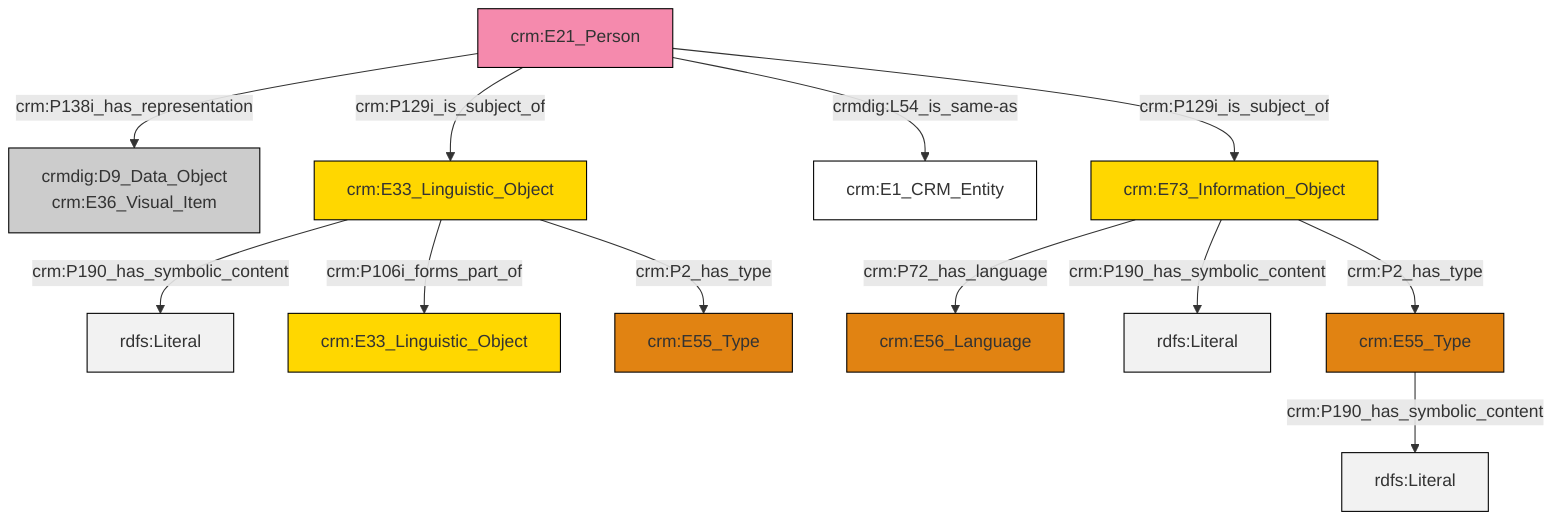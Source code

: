 graph TD
classDef Literal fill:#f2f2f2,stroke:#000000;
classDef CRM_Entity fill:#FFFFFF,stroke:#000000;
classDef Temporal_Entity fill:#00C9E6, stroke:#000000;
classDef Type fill:#E18312, stroke:#000000;
classDef Time-Span fill:#2C9C91, stroke:#000000;
classDef Appellation fill:#FFEB7F, stroke:#000000;
classDef Place fill:#008836, stroke:#000000;
classDef Persistent_Item fill:#B266B2, stroke:#000000;
classDef Conceptual_Object fill:#FFD700, stroke:#000000;
classDef Physical_Thing fill:#D2B48C, stroke:#000000;
classDef Actor fill:#f58aad, stroke:#000000;
classDef PC_Classes fill:#4ce600, stroke:#000000;
classDef Multi fill:#cccccc,stroke:#000000;

6["crm:E21_Person"]:::Actor -->|crm:P138i_has_representation| 0["crmdig:D9_Data_Object<br>crm:E36_Visual_Item"]:::Multi
8["crm:E73_Information_Object"]:::Conceptual_Object -->|crm:P72_has_language| 9["crm:E56_Language"]:::Type
4["crm:E33_Linguistic_Object"]:::Conceptual_Object -->|crm:P190_has_symbolic_content| 10[rdfs:Literal]:::Literal
4["crm:E33_Linguistic_Object"]:::Conceptual_Object -->|crm:P106i_forms_part_of| 12["crm:E33_Linguistic_Object"]:::Conceptual_Object
6["crm:E21_Person"]:::Actor -->|crm:P129i_is_subject_of| 4["crm:E33_Linguistic_Object"]:::Conceptual_Object
6["crm:E21_Person"]:::Actor -->|crmdig:L54_is_same-as| 13["crm:E1_CRM_Entity"]:::CRM_Entity
8["crm:E73_Information_Object"]:::Conceptual_Object -->|crm:P190_has_symbolic_content| 14[rdfs:Literal]:::Literal
4["crm:E33_Linguistic_Object"]:::Conceptual_Object -->|crm:P2_has_type| 2["crm:E55_Type"]:::Type
6["crm:E21_Person"]:::Actor -->|crm:P129i_is_subject_of| 8["crm:E73_Information_Object"]:::Conceptual_Object
8["crm:E73_Information_Object"]:::Conceptual_Object -->|crm:P2_has_type| 18["crm:E55_Type"]:::Type
18["crm:E55_Type"]:::Type -->|crm:P190_has_symbolic_content| 21[rdfs:Literal]:::Literal